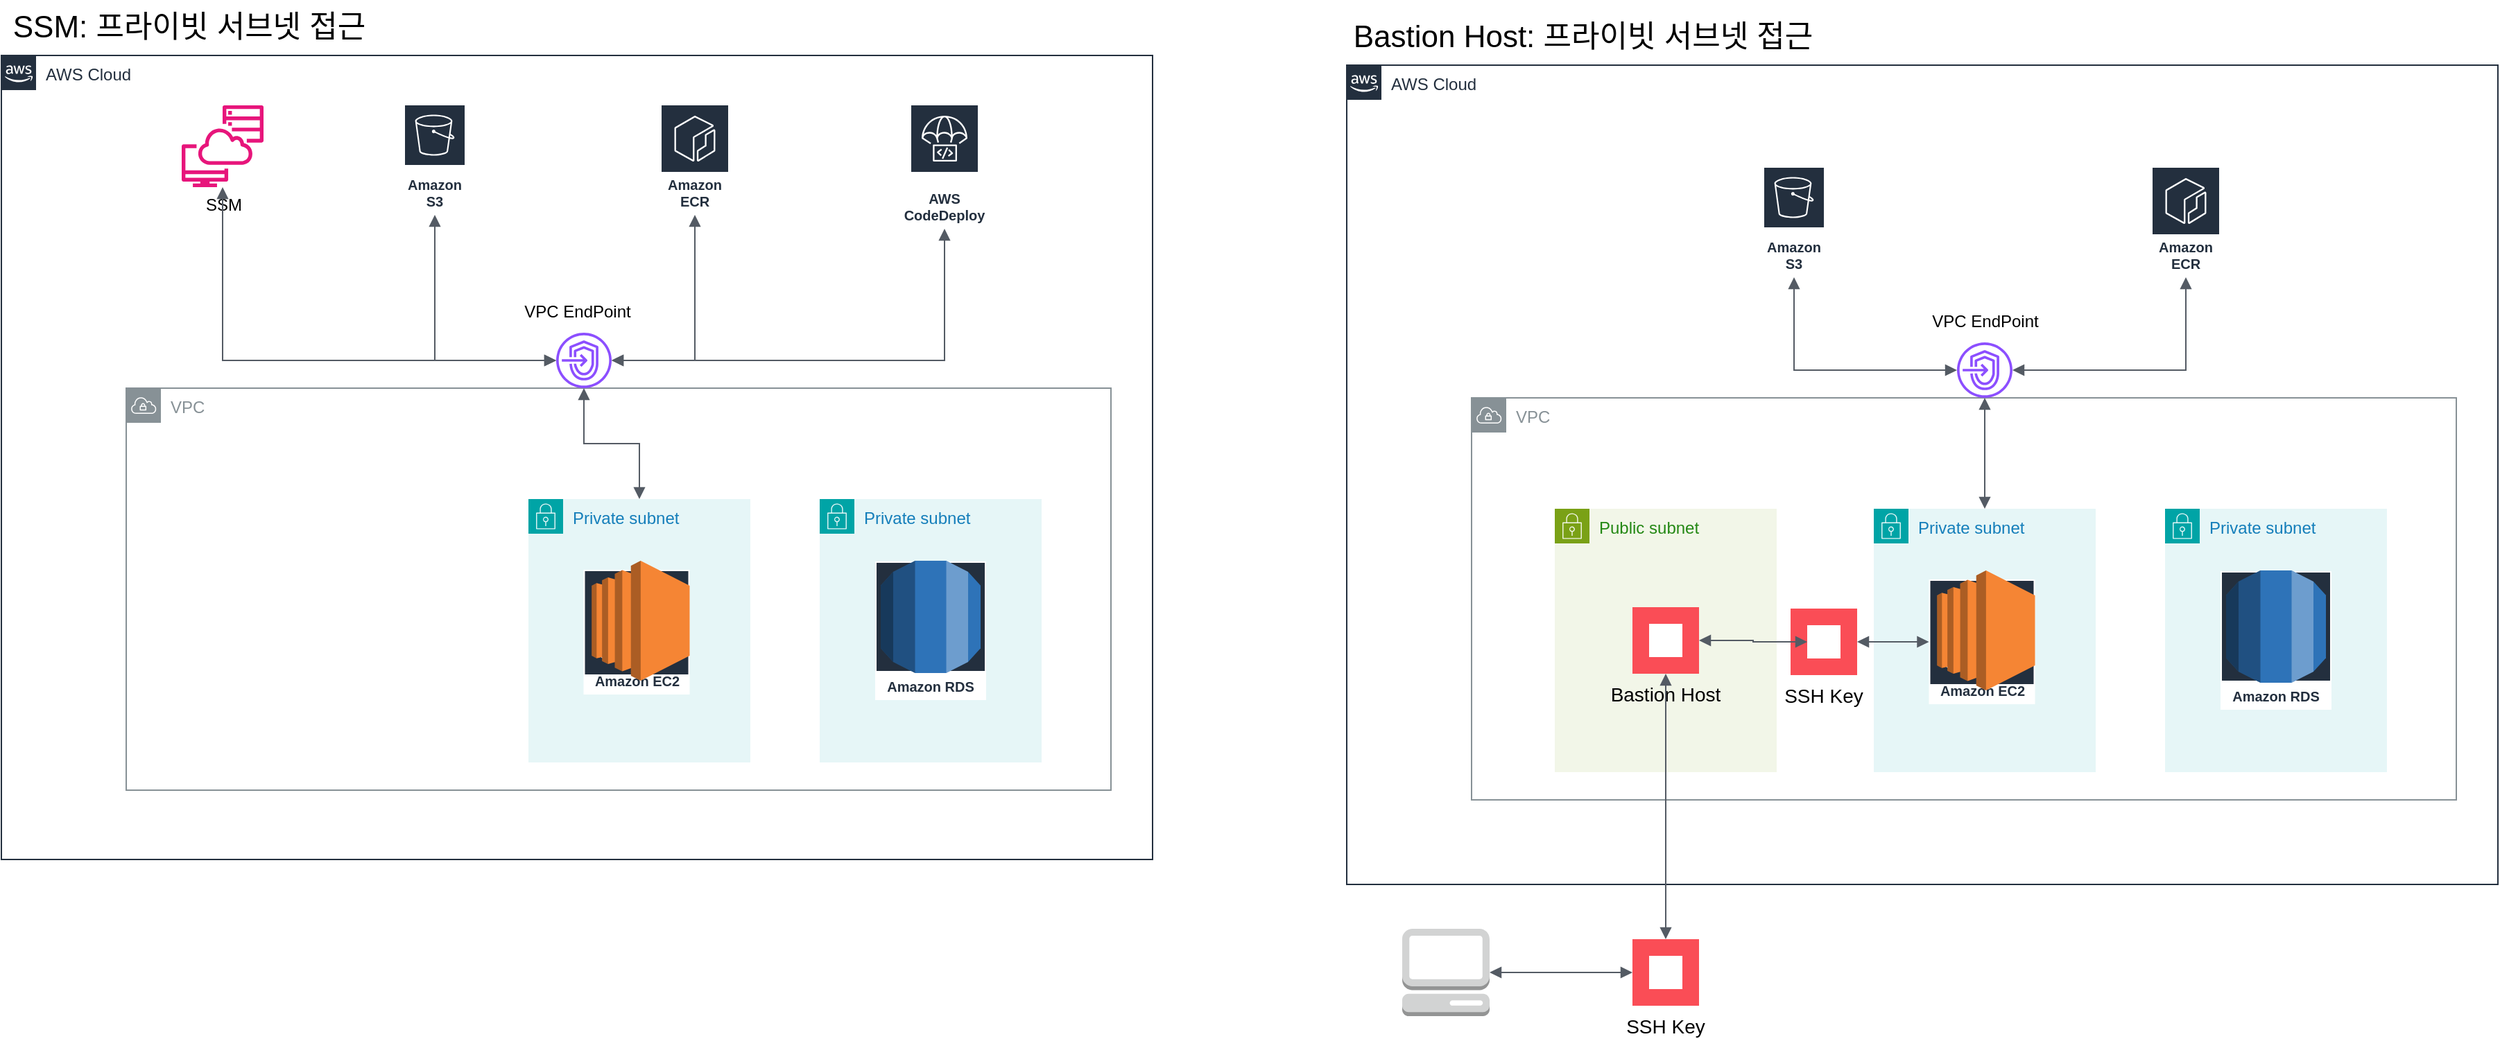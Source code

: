 <mxfile version="26.1.0">
  <diagram id="Ht1M8jgEwFfnCIfOTk4-" name="Page-1">
    <mxGraphModel dx="1774" dy="1997" grid="1" gridSize="10" guides="1" tooltips="1" connect="1" arrows="1" fold="1" page="1" pageScale="1" pageWidth="1169" pageHeight="827" math="0" shadow="0">
      <root>
        <mxCell id="0" />
        <mxCell id="1" parent="0" />
        <mxCell id="UEzPUAAOIrF-is8g5C7q-175" value="AWS Cloud" style="points=[[0,0],[0.25,0],[0.5,0],[0.75,0],[1,0],[1,0.25],[1,0.5],[1,0.75],[1,1],[0.75,1],[0.5,1],[0.25,1],[0,1],[0,0.75],[0,0.5],[0,0.25]];outlineConnect=0;gradientColor=none;html=1;whiteSpace=wrap;fontSize=12;fontStyle=0;shape=mxgraph.aws4.group;grIcon=mxgraph.aws4.group_aws_cloud_alt;strokeColor=#232F3E;fillColor=none;verticalAlign=top;align=left;spacingLeft=30;fontColor=#232F3E;dashed=0;labelBackgroundColor=#ffffff;container=1;pointerEvents=0;collapsible=0;recursiveResize=0;" parent="1" vertex="1">
          <mxGeometry x="210" y="-710" width="830" height="580" as="geometry" />
        </mxCell>
        <mxCell id="Ktp1393gziwwY8I587wX-7" value="VPC" style="sketch=0;outlineConnect=0;gradientColor=none;html=1;whiteSpace=wrap;fontSize=12;fontStyle=0;shape=mxgraph.aws4.group;grIcon=mxgraph.aws4.group_vpc;strokeColor=#879196;fillColor=none;verticalAlign=top;align=left;spacingLeft=30;fontColor=#879196;dashed=0;" vertex="1" parent="UEzPUAAOIrF-is8g5C7q-175">
          <mxGeometry x="90" y="240" width="710" height="290" as="geometry" />
        </mxCell>
        <mxCell id="Ktp1393gziwwY8I587wX-4" value="" style="sketch=0;outlineConnect=0;fontColor=#232F3E;gradientColor=none;fillColor=#8C4FFF;strokeColor=none;dashed=0;verticalLabelPosition=bottom;verticalAlign=top;align=center;html=1;fontSize=12;fontStyle=0;aspect=fixed;pointerEvents=1;shape=mxgraph.aws4.endpoints;" vertex="1" parent="UEzPUAAOIrF-is8g5C7q-175">
          <mxGeometry x="400" y="200" width="40" height="40" as="geometry" />
        </mxCell>
        <mxCell id="Ktp1393gziwwY8I587wX-18" value="Amazon S3" style="sketch=0;outlineConnect=0;fontColor=#232F3E;gradientColor=none;strokeColor=#ffffff;fillColor=#232F3E;dashed=0;verticalLabelPosition=middle;verticalAlign=bottom;align=center;html=1;whiteSpace=wrap;fontSize=10;fontStyle=1;spacing=3;shape=mxgraph.aws4.productIcon;prIcon=mxgraph.aws4.s3;" vertex="1" parent="UEzPUAAOIrF-is8g5C7q-175">
          <mxGeometry x="290" y="35" width="45" height="80" as="geometry" />
        </mxCell>
        <mxCell id="Ktp1393gziwwY8I587wX-19" value="Amazon ECR" style="sketch=0;outlineConnect=0;fontColor=#232F3E;gradientColor=none;strokeColor=#ffffff;fillColor=#232F3E;dashed=0;verticalLabelPosition=middle;verticalAlign=bottom;align=center;html=1;whiteSpace=wrap;fontSize=10;fontStyle=1;spacing=3;shape=mxgraph.aws4.productIcon;prIcon=mxgraph.aws4.ecr;" vertex="1" parent="UEzPUAAOIrF-is8g5C7q-175">
          <mxGeometry x="475" y="35" width="50" height="80" as="geometry" />
        </mxCell>
        <mxCell id="Ktp1393gziwwY8I587wX-20" value="AWS CodeDeploy" style="sketch=0;outlineConnect=0;fontColor=#232F3E;gradientColor=none;strokeColor=#ffffff;fillColor=#232F3E;dashed=0;verticalLabelPosition=middle;verticalAlign=bottom;align=center;html=1;whiteSpace=wrap;fontSize=10;fontStyle=1;spacing=3;shape=mxgraph.aws4.productIcon;prIcon=mxgraph.aws4.codedeploy;" vertex="1" parent="UEzPUAAOIrF-is8g5C7q-175">
          <mxGeometry x="655" y="35" width="50" height="90" as="geometry" />
        </mxCell>
        <mxCell id="Ktp1393gziwwY8I587wX-21" value="VPC EndPoint" style="text;html=1;align=center;verticalAlign=middle;resizable=0;points=[];autosize=1;strokeColor=none;fillColor=none;" vertex="1" parent="UEzPUAAOIrF-is8g5C7q-175">
          <mxGeometry x="365" y="170" width="100" height="30" as="geometry" />
        </mxCell>
        <mxCell id="Ktp1393gziwwY8I587wX-22" value="" style="sketch=0;outlineConnect=0;fontColor=#232F3E;gradientColor=none;fillColor=#E7157B;strokeColor=none;dashed=0;verticalLabelPosition=bottom;verticalAlign=top;align=center;html=1;fontSize=12;fontStyle=0;aspect=fixed;pointerEvents=1;shape=mxgraph.aws4.systems_manager_session_manager;" vertex="1" parent="UEzPUAAOIrF-is8g5C7q-175">
          <mxGeometry x="130" y="36" width="59" height="59" as="geometry" />
        </mxCell>
        <mxCell id="Ktp1393gziwwY8I587wX-23" value="SSM&lt;div&gt;&lt;br&gt;&lt;/div&gt;" style="text;html=1;align=center;verticalAlign=middle;resizable=0;points=[];autosize=1;strokeColor=none;fillColor=none;" vertex="1" parent="UEzPUAAOIrF-is8g5C7q-175">
          <mxGeometry x="134.5" y="95" width="50" height="40" as="geometry" />
        </mxCell>
        <mxCell id="Ktp1393gziwwY8I587wX-26" value="" style="edgeStyle=orthogonalEdgeStyle;html=1;endArrow=block;elbow=vertical;startArrow=block;startFill=1;endFill=1;strokeColor=#545B64;rounded=0;" edge="1" parent="UEzPUAAOIrF-is8g5C7q-175" source="Ktp1393gziwwY8I587wX-4" target="Ktp1393gziwwY8I587wX-22">
          <mxGeometry width="100" relative="1" as="geometry">
            <mxPoint x="320" y="305" as="sourcePoint" />
            <mxPoint x="420" y="305" as="targetPoint" />
          </mxGeometry>
        </mxCell>
        <mxCell id="Ktp1393gziwwY8I587wX-24" value="" style="edgeStyle=orthogonalEdgeStyle;html=1;endArrow=block;elbow=vertical;startArrow=block;startFill=1;endFill=1;strokeColor=#545B64;rounded=0;" edge="1" parent="UEzPUAAOIrF-is8g5C7q-175" source="Ktp1393gziwwY8I587wX-4" target="Ktp1393gziwwY8I587wX-18">
          <mxGeometry width="100" relative="1" as="geometry">
            <mxPoint x="320" y="305" as="sourcePoint" />
            <mxPoint x="420" y="305" as="targetPoint" />
          </mxGeometry>
        </mxCell>
        <mxCell id="Ktp1393gziwwY8I587wX-27" value="" style="edgeStyle=orthogonalEdgeStyle;html=1;endArrow=block;elbow=vertical;startArrow=block;startFill=1;endFill=1;strokeColor=#545B64;rounded=0;" edge="1" parent="UEzPUAAOIrF-is8g5C7q-175" source="Ktp1393gziwwY8I587wX-4" target="Ktp1393gziwwY8I587wX-19">
          <mxGeometry width="100" relative="1" as="geometry">
            <mxPoint x="400" y="280" as="sourcePoint" />
            <mxPoint x="500" y="280" as="targetPoint" />
          </mxGeometry>
        </mxCell>
        <mxCell id="Ktp1393gziwwY8I587wX-28" value="" style="edgeStyle=orthogonalEdgeStyle;html=1;endArrow=block;elbow=vertical;startArrow=block;startFill=1;endFill=1;strokeColor=#545B64;rounded=0;" edge="1" parent="UEzPUAAOIrF-is8g5C7q-175" source="Ktp1393gziwwY8I587wX-4" target="Ktp1393gziwwY8I587wX-20">
          <mxGeometry width="100" relative="1" as="geometry">
            <mxPoint x="400" y="280" as="sourcePoint" />
            <mxPoint x="500" y="280" as="targetPoint" />
          </mxGeometry>
        </mxCell>
        <mxCell id="Ktp1393gziwwY8I587wX-29" value="" style="group" vertex="1" connectable="0" parent="UEzPUAAOIrF-is8g5C7q-175">
          <mxGeometry x="380" y="320" width="370" height="190" as="geometry" />
        </mxCell>
        <mxCell id="Ktp1393gziwwY8I587wX-9" value="Private subnet" style="points=[[0,0],[0.25,0],[0.5,0],[0.75,0],[1,0],[1,0.25],[1,0.5],[1,0.75],[1,1],[0.75,1],[0.5,1],[0.25,1],[0,1],[0,0.75],[0,0.5],[0,0.25]];outlineConnect=0;gradientColor=none;html=1;whiteSpace=wrap;fontSize=12;fontStyle=0;container=0;pointerEvents=0;collapsible=0;recursiveResize=0;shape=mxgraph.aws4.group;grIcon=mxgraph.aws4.group_security_group;grStroke=0;strokeColor=#00A4A6;fillColor=#E6F6F7;verticalAlign=top;align=left;spacingLeft=30;fontColor=#147EBA;dashed=0;" vertex="1" parent="Ktp1393gziwwY8I587wX-29">
          <mxGeometry width="160" height="190" as="geometry" />
        </mxCell>
        <mxCell id="Ktp1393gziwwY8I587wX-12" value="Amazon EC2" style="sketch=0;outlineConnect=0;fontColor=#232F3E;gradientColor=none;strokeColor=#ffffff;fillColor=#232F3E;dashed=0;verticalLabelPosition=middle;verticalAlign=bottom;align=center;html=1;whiteSpace=wrap;fontSize=10;fontStyle=1;spacing=3;shape=mxgraph.aws4.productIcon;prIcon=mxgraph.aws4.ec2;" vertex="1" parent="Ktp1393gziwwY8I587wX-29">
          <mxGeometry x="39.75" y="51" width="76.5" height="90" as="geometry" />
        </mxCell>
        <mxCell id="Ktp1393gziwwY8I587wX-10" value="" style="outlineConnect=0;dashed=0;verticalLabelPosition=bottom;verticalAlign=top;align=center;html=1;shape=mxgraph.aws3.ec2;fillColor=#F58534;gradientColor=none;" vertex="1" parent="Ktp1393gziwwY8I587wX-29">
          <mxGeometry x="45.63" y="44.5" width="70.62" height="86.5" as="geometry" />
        </mxCell>
        <mxCell id="Ktp1393gziwwY8I587wX-14" value="Private subnet" style="points=[[0,0],[0.25,0],[0.5,0],[0.75,0],[1,0],[1,0.25],[1,0.5],[1,0.75],[1,1],[0.75,1],[0.5,1],[0.25,1],[0,1],[0,0.75],[0,0.5],[0,0.25]];outlineConnect=0;gradientColor=none;html=1;whiteSpace=wrap;fontSize=12;fontStyle=0;container=0;pointerEvents=0;collapsible=0;recursiveResize=0;shape=mxgraph.aws4.group;grIcon=mxgraph.aws4.group_security_group;grStroke=0;strokeColor=#00A4A6;fillColor=#E6F6F7;verticalAlign=top;align=left;spacingLeft=30;fontColor=#147EBA;dashed=0;" vertex="1" parent="Ktp1393gziwwY8I587wX-29">
          <mxGeometry x="210" width="160" height="190" as="geometry" />
        </mxCell>
        <mxCell id="Ktp1393gziwwY8I587wX-11" value="Amazon RDS" style="sketch=0;outlineConnect=0;fontColor=#232F3E;gradientColor=none;strokeColor=#ffffff;fillColor=#232F3E;dashed=0;verticalLabelPosition=middle;verticalAlign=bottom;align=center;html=1;whiteSpace=wrap;fontSize=10;fontStyle=1;spacing=3;shape=mxgraph.aws4.productIcon;prIcon=mxgraph.aws4.rds;" vertex="1" parent="Ktp1393gziwwY8I587wX-29">
          <mxGeometry x="250" y="45" width="80" height="100" as="geometry" />
        </mxCell>
        <mxCell id="Ktp1393gziwwY8I587wX-13" value="" style="outlineConnect=0;dashed=0;verticalLabelPosition=bottom;verticalAlign=top;align=center;html=1;shape=mxgraph.aws3.rds;fillColor=#2E73B8;gradientColor=none;" vertex="1" parent="Ktp1393gziwwY8I587wX-29">
          <mxGeometry x="254" y="44.5" width="72" height="81" as="geometry" />
        </mxCell>
        <mxCell id="Ktp1393gziwwY8I587wX-30" value="" style="edgeStyle=orthogonalEdgeStyle;html=1;endArrow=block;elbow=vertical;startArrow=block;startFill=1;endFill=1;strokeColor=#545B64;rounded=0;" edge="1" parent="UEzPUAAOIrF-is8g5C7q-175" source="Ktp1393gziwwY8I587wX-4" target="Ktp1393gziwwY8I587wX-9">
          <mxGeometry width="100" relative="1" as="geometry">
            <mxPoint x="400" y="280" as="sourcePoint" />
            <mxPoint x="500" y="280" as="targetPoint" />
          </mxGeometry>
        </mxCell>
        <mxCell id="Ktp1393gziwwY8I587wX-31" value="AWS Cloud" style="points=[[0,0],[0.25,0],[0.5,0],[0.75,0],[1,0],[1,0.25],[1,0.5],[1,0.75],[1,1],[0.75,1],[0.5,1],[0.25,1],[0,1],[0,0.75],[0,0.5],[0,0.25]];outlineConnect=0;gradientColor=none;html=1;whiteSpace=wrap;fontSize=12;fontStyle=0;shape=mxgraph.aws4.group;grIcon=mxgraph.aws4.group_aws_cloud_alt;strokeColor=#232F3E;fillColor=none;verticalAlign=top;align=left;spacingLeft=30;fontColor=#232F3E;dashed=0;labelBackgroundColor=#ffffff;container=1;pointerEvents=0;collapsible=0;recursiveResize=0;" vertex="1" parent="1">
          <mxGeometry x="1180" y="-703" width="830" height="591" as="geometry" />
        </mxCell>
        <mxCell id="Ktp1393gziwwY8I587wX-32" value="VPC" style="sketch=0;outlineConnect=0;gradientColor=none;html=1;whiteSpace=wrap;fontSize=12;fontStyle=0;shape=mxgraph.aws4.group;grIcon=mxgraph.aws4.group_vpc;strokeColor=#879196;fillColor=none;verticalAlign=top;align=left;spacingLeft=30;fontColor=#879196;dashed=0;" vertex="1" parent="Ktp1393gziwwY8I587wX-31">
          <mxGeometry x="90" y="240" width="710" height="290" as="geometry" />
        </mxCell>
        <mxCell id="Ktp1393gziwwY8I587wX-44" value="" style="group" vertex="1" connectable="0" parent="Ktp1393gziwwY8I587wX-31">
          <mxGeometry x="380" y="320" width="370" height="190" as="geometry" />
        </mxCell>
        <mxCell id="Ktp1393gziwwY8I587wX-45" value="Private subnet" style="points=[[0,0],[0.25,0],[0.5,0],[0.75,0],[1,0],[1,0.25],[1,0.5],[1,0.75],[1,1],[0.75,1],[0.5,1],[0.25,1],[0,1],[0,0.75],[0,0.5],[0,0.25]];outlineConnect=0;gradientColor=none;html=1;whiteSpace=wrap;fontSize=12;fontStyle=0;container=0;pointerEvents=0;collapsible=0;recursiveResize=0;shape=mxgraph.aws4.group;grIcon=mxgraph.aws4.group_security_group;grStroke=0;strokeColor=#00A4A6;fillColor=#E6F6F7;verticalAlign=top;align=left;spacingLeft=30;fontColor=#147EBA;dashed=0;" vertex="1" parent="Ktp1393gziwwY8I587wX-44">
          <mxGeometry width="160" height="190" as="geometry" />
        </mxCell>
        <mxCell id="Ktp1393gziwwY8I587wX-46" value="Amazon EC2" style="sketch=0;outlineConnect=0;fontColor=#232F3E;gradientColor=none;strokeColor=#ffffff;fillColor=#232F3E;dashed=0;verticalLabelPosition=middle;verticalAlign=bottom;align=center;html=1;whiteSpace=wrap;fontSize=10;fontStyle=1;spacing=3;shape=mxgraph.aws4.productIcon;prIcon=mxgraph.aws4.ec2;" vertex="1" parent="Ktp1393gziwwY8I587wX-44">
          <mxGeometry x="39.75" y="51" width="76.5" height="90" as="geometry" />
        </mxCell>
        <mxCell id="Ktp1393gziwwY8I587wX-47" value="" style="outlineConnect=0;dashed=0;verticalLabelPosition=bottom;verticalAlign=top;align=center;html=1;shape=mxgraph.aws3.ec2;fillColor=#F58534;gradientColor=none;" vertex="1" parent="Ktp1393gziwwY8I587wX-44">
          <mxGeometry x="45.63" y="44.5" width="70.62" height="86.5" as="geometry" />
        </mxCell>
        <mxCell id="Ktp1393gziwwY8I587wX-48" value="Private subnet" style="points=[[0,0],[0.25,0],[0.5,0],[0.75,0],[1,0],[1,0.25],[1,0.5],[1,0.75],[1,1],[0.75,1],[0.5,1],[0.25,1],[0,1],[0,0.75],[0,0.5],[0,0.25]];outlineConnect=0;gradientColor=none;html=1;whiteSpace=wrap;fontSize=12;fontStyle=0;container=0;pointerEvents=0;collapsible=0;recursiveResize=0;shape=mxgraph.aws4.group;grIcon=mxgraph.aws4.group_security_group;grStroke=0;strokeColor=#00A4A6;fillColor=#E6F6F7;verticalAlign=top;align=left;spacingLeft=30;fontColor=#147EBA;dashed=0;" vertex="1" parent="Ktp1393gziwwY8I587wX-44">
          <mxGeometry x="210" width="160" height="190" as="geometry" />
        </mxCell>
        <mxCell id="Ktp1393gziwwY8I587wX-49" value="Amazon RDS" style="sketch=0;outlineConnect=0;fontColor=#232F3E;gradientColor=none;strokeColor=#ffffff;fillColor=#232F3E;dashed=0;verticalLabelPosition=middle;verticalAlign=bottom;align=center;html=1;whiteSpace=wrap;fontSize=10;fontStyle=1;spacing=3;shape=mxgraph.aws4.productIcon;prIcon=mxgraph.aws4.rds;" vertex="1" parent="Ktp1393gziwwY8I587wX-44">
          <mxGeometry x="250" y="45" width="80" height="100" as="geometry" />
        </mxCell>
        <mxCell id="Ktp1393gziwwY8I587wX-50" value="" style="outlineConnect=0;dashed=0;verticalLabelPosition=bottom;verticalAlign=top;align=center;html=1;shape=mxgraph.aws3.rds;fillColor=#2E73B8;gradientColor=none;" vertex="1" parent="Ktp1393gziwwY8I587wX-44">
          <mxGeometry x="254" y="44.5" width="72" height="81" as="geometry" />
        </mxCell>
        <mxCell id="Ktp1393gziwwY8I587wX-53" value="Public subnet" style="points=[[0,0],[0.25,0],[0.5,0],[0.75,0],[1,0],[1,0.25],[1,0.5],[1,0.75],[1,1],[0.75,1],[0.5,1],[0.25,1],[0,1],[0,0.75],[0,0.5],[0,0.25]];outlineConnect=0;gradientColor=none;html=1;whiteSpace=wrap;fontSize=12;fontStyle=0;container=0;pointerEvents=0;collapsible=0;recursiveResize=0;shape=mxgraph.aws4.group;grIcon=mxgraph.aws4.group_security_group;grStroke=0;strokeColor=#7AA116;fillColor=#F2F6E8;verticalAlign=top;align=left;spacingLeft=30;fontColor=#248814;dashed=0;" vertex="1" parent="Ktp1393gziwwY8I587wX-31">
          <mxGeometry x="150" y="320" width="160" height="190" as="geometry" />
        </mxCell>
        <mxCell id="Ktp1393gziwwY8I587wX-54" value="Bastion Host" style="shape=rect;fillColor=#FA4D56;aspect=fixed;resizable=0;labelPosition=center;verticalLabelPosition=bottom;align=center;verticalAlign=top;strokeColor=none;fontSize=14;" vertex="1" parent="Ktp1393gziwwY8I587wX-31">
          <mxGeometry x="206" y="391" width="48" height="48" as="geometry" />
        </mxCell>
        <mxCell id="Ktp1393gziwwY8I587wX-55" value="" style="fillColor=#ffffff;strokeColor=none;dashed=0;outlineConnect=0;html=1;labelPosition=center;verticalLabelPosition=bottom;verticalAlign=top;part=1;movable=0;resizable=0;rotatable=0;shape=mxgraph.ibm_cloud.bastion-host" vertex="1" parent="Ktp1393gziwwY8I587wX-54">
          <mxGeometry width="24" height="24" relative="1" as="geometry">
            <mxPoint x="12" y="12" as="offset" />
          </mxGeometry>
        </mxCell>
        <mxCell id="Ktp1393gziwwY8I587wX-56" value="Amazon S3" style="sketch=0;outlineConnect=0;fontColor=#232F3E;gradientColor=none;strokeColor=#ffffff;fillColor=#232F3E;dashed=0;verticalLabelPosition=middle;verticalAlign=bottom;align=center;html=1;whiteSpace=wrap;fontSize=10;fontStyle=1;spacing=3;shape=mxgraph.aws4.productIcon;prIcon=mxgraph.aws4.s3;" vertex="1" parent="Ktp1393gziwwY8I587wX-31">
          <mxGeometry x="300" y="73" width="45" height="80" as="geometry" />
        </mxCell>
        <mxCell id="Ktp1393gziwwY8I587wX-57" value="Amazon ECR" style="sketch=0;outlineConnect=0;fontColor=#232F3E;gradientColor=none;strokeColor=#ffffff;fillColor=#232F3E;dashed=0;verticalLabelPosition=middle;verticalAlign=bottom;align=center;html=1;whiteSpace=wrap;fontSize=10;fontStyle=1;spacing=3;shape=mxgraph.aws4.productIcon;prIcon=mxgraph.aws4.ecr;" vertex="1" parent="Ktp1393gziwwY8I587wX-31">
          <mxGeometry x="580" y="73" width="50" height="80" as="geometry" />
        </mxCell>
        <mxCell id="Ktp1393gziwwY8I587wX-58" value="" style="sketch=0;outlineConnect=0;fontColor=#232F3E;gradientColor=none;fillColor=#8C4FFF;strokeColor=none;dashed=0;verticalLabelPosition=bottom;verticalAlign=top;align=center;html=1;fontSize=12;fontStyle=0;aspect=fixed;pointerEvents=1;shape=mxgraph.aws4.endpoints;" vertex="1" parent="Ktp1393gziwwY8I587wX-31">
          <mxGeometry x="440" y="200" width="40" height="40" as="geometry" />
        </mxCell>
        <mxCell id="Ktp1393gziwwY8I587wX-60" value="VPC EndPoint" style="text;html=1;align=center;verticalAlign=middle;resizable=0;points=[];autosize=1;strokeColor=none;fillColor=none;" vertex="1" parent="Ktp1393gziwwY8I587wX-31">
          <mxGeometry x="410" y="170" width="100" height="30" as="geometry" />
        </mxCell>
        <mxCell id="Ktp1393gziwwY8I587wX-61" value="" style="edgeStyle=orthogonalEdgeStyle;html=1;endArrow=block;elbow=vertical;startArrow=block;startFill=1;endFill=1;strokeColor=#545B64;rounded=0;" edge="1" parent="Ktp1393gziwwY8I587wX-31" source="Ktp1393gziwwY8I587wX-58" target="Ktp1393gziwwY8I587wX-45">
          <mxGeometry width="100" relative="1" as="geometry">
            <mxPoint x="-540" y="243" as="sourcePoint" />
            <mxPoint x="-500" y="323" as="targetPoint" />
          </mxGeometry>
        </mxCell>
        <mxCell id="Ktp1393gziwwY8I587wX-64" value="" style="edgeStyle=orthogonalEdgeStyle;html=1;endArrow=block;elbow=vertical;startArrow=block;startFill=1;endFill=1;strokeColor=#545B64;rounded=0;" edge="1" parent="Ktp1393gziwwY8I587wX-31" source="Ktp1393gziwwY8I587wX-58" target="Ktp1393gziwwY8I587wX-57">
          <mxGeometry width="100" relative="1" as="geometry">
            <mxPoint x="405" y="123" as="sourcePoint" />
            <mxPoint x="470" y="210" as="targetPoint" />
          </mxGeometry>
        </mxCell>
        <mxCell id="Ktp1393gziwwY8I587wX-66" value="" style="edgeStyle=orthogonalEdgeStyle;html=1;endArrow=block;elbow=vertical;startArrow=block;startFill=1;endFill=1;strokeColor=#545B64;rounded=0;" edge="1" parent="Ktp1393gziwwY8I587wX-31" source="Ktp1393gziwwY8I587wX-58" target="Ktp1393gziwwY8I587wX-56">
          <mxGeometry width="100" relative="1" as="geometry">
            <mxPoint x="470" y="250" as="sourcePoint" />
            <mxPoint x="470" y="330" as="targetPoint" />
          </mxGeometry>
        </mxCell>
        <mxCell id="Ktp1393gziwwY8I587wX-67" value="SSH Key" style="shape=rect;fillColor=#FA4D56;aspect=fixed;resizable=0;labelPosition=center;verticalLabelPosition=bottom;align=center;verticalAlign=top;strokeColor=none;fontSize=14;" vertex="1" parent="Ktp1393gziwwY8I587wX-31">
          <mxGeometry x="320" y="392" width="48" height="48" as="geometry" />
        </mxCell>
        <mxCell id="Ktp1393gziwwY8I587wX-68" value="" style="fillColor=#ffffff;strokeColor=none;dashed=0;outlineConnect=0;html=1;labelPosition=center;verticalLabelPosition=bottom;verticalAlign=top;part=1;movable=0;resizable=0;rotatable=0;shape=mxgraph.ibm_cloud.password" vertex="1" parent="Ktp1393gziwwY8I587wX-67">
          <mxGeometry width="24" height="24" relative="1" as="geometry">
            <mxPoint x="12" y="12" as="offset" />
          </mxGeometry>
        </mxCell>
        <mxCell id="Ktp1393gziwwY8I587wX-69" value="" style="edgeStyle=orthogonalEdgeStyle;html=1;endArrow=block;elbow=vertical;startArrow=block;startFill=1;endFill=1;strokeColor=#545B64;rounded=0;exitX=1;exitY=0.5;exitDx=0;exitDy=0;" edge="1" parent="Ktp1393gziwwY8I587wX-31" source="Ktp1393gziwwY8I587wX-54" target="Ktp1393gziwwY8I587wX-68">
          <mxGeometry width="100" relative="1" as="geometry">
            <mxPoint x="140" y="353" as="sourcePoint" />
            <mxPoint x="240" y="353" as="targetPoint" />
          </mxGeometry>
        </mxCell>
        <mxCell id="Ktp1393gziwwY8I587wX-70" value="" style="edgeStyle=orthogonalEdgeStyle;html=1;endArrow=block;elbow=vertical;startArrow=block;startFill=1;endFill=1;strokeColor=#545B64;rounded=0;exitX=1;exitY=0.5;exitDx=0;exitDy=0;" edge="1" parent="Ktp1393gziwwY8I587wX-31" source="Ktp1393gziwwY8I587wX-67" target="Ktp1393gziwwY8I587wX-46">
          <mxGeometry width="100" relative="1" as="geometry">
            <mxPoint x="264" y="425" as="sourcePoint" />
            <mxPoint x="342" y="425" as="targetPoint" />
          </mxGeometry>
        </mxCell>
        <mxCell id="Ktp1393gziwwY8I587wX-73" value="" style="outlineConnect=0;dashed=0;verticalLabelPosition=bottom;verticalAlign=top;align=center;html=1;shape=mxgraph.aws3.management_console;fillColor=#D2D3D3;gradientColor=none;" vertex="1" parent="1">
          <mxGeometry x="1220" y="-80" width="63" height="63" as="geometry" />
        </mxCell>
        <mxCell id="Ktp1393gziwwY8I587wX-71" value="SSH Key" style="shape=rect;fillColor=#FA4D56;aspect=fixed;resizable=0;labelPosition=center;verticalLabelPosition=bottom;align=center;verticalAlign=top;strokeColor=none;fontSize=14;" vertex="1" parent="1">
          <mxGeometry x="1386" y="-72.5" width="48" height="48" as="geometry" />
        </mxCell>
        <mxCell id="Ktp1393gziwwY8I587wX-72" value="" style="fillColor=#ffffff;strokeColor=none;dashed=0;outlineConnect=0;html=1;labelPosition=center;verticalLabelPosition=bottom;verticalAlign=top;part=1;movable=0;resizable=0;rotatable=0;shape=mxgraph.ibm_cloud.password" vertex="1" parent="Ktp1393gziwwY8I587wX-71">
          <mxGeometry width="24" height="24" relative="1" as="geometry">
            <mxPoint x="12" y="12" as="offset" />
          </mxGeometry>
        </mxCell>
        <mxCell id="Ktp1393gziwwY8I587wX-74" value="" style="edgeStyle=orthogonalEdgeStyle;html=1;endArrow=block;elbow=vertical;startArrow=block;startFill=1;endFill=1;strokeColor=#545B64;rounded=0;exitX=1;exitY=0.5;exitDx=0;exitDy=0;exitPerimeter=0;entryX=0;entryY=0.5;entryDx=0;entryDy=0;" edge="1" parent="1" source="Ktp1393gziwwY8I587wX-73" target="Ktp1393gziwwY8I587wX-71">
          <mxGeometry width="100" relative="1" as="geometry">
            <mxPoint x="970" y="-330" as="sourcePoint" />
            <mxPoint x="1070" y="-330" as="targetPoint" />
          </mxGeometry>
        </mxCell>
        <mxCell id="Ktp1393gziwwY8I587wX-76" value="" style="edgeStyle=orthogonalEdgeStyle;html=1;endArrow=block;elbow=vertical;startArrow=block;startFill=1;endFill=1;strokeColor=#545B64;rounded=0;entryX=0.5;entryY=0;entryDx=0;entryDy=0;exitX=0.5;exitY=1;exitDx=0;exitDy=0;" edge="1" parent="1" source="Ktp1393gziwwY8I587wX-54" target="Ktp1393gziwwY8I587wX-71">
          <mxGeometry width="100" relative="1" as="geometry">
            <mxPoint x="970" y="-330" as="sourcePoint" />
            <mxPoint x="1070" y="-330" as="targetPoint" />
          </mxGeometry>
        </mxCell>
        <mxCell id="Ktp1393gziwwY8I587wX-77" value="&lt;span style=&quot;font-size: 22px;&quot;&gt;SSM: 프라이빗 서브넷 접근&lt;/span&gt;" style="text;html=1;align=center;verticalAlign=middle;resizable=0;points=[];autosize=1;strokeColor=none;fillColor=none;" vertex="1" parent="1">
          <mxGeometry x="210" y="-750" width="270" height="40" as="geometry" />
        </mxCell>
        <mxCell id="Ktp1393gziwwY8I587wX-79" value="&lt;span style=&quot;font-size: 22px;&quot;&gt;Bastion Host: 프라이빗 서브넷 접근&lt;/span&gt;" style="text;html=1;align=center;verticalAlign=middle;resizable=0;points=[];autosize=1;strokeColor=none;fillColor=none;" vertex="1" parent="1">
          <mxGeometry x="1180" y="-743" width="340" height="40" as="geometry" />
        </mxCell>
      </root>
    </mxGraphModel>
  </diagram>
</mxfile>
